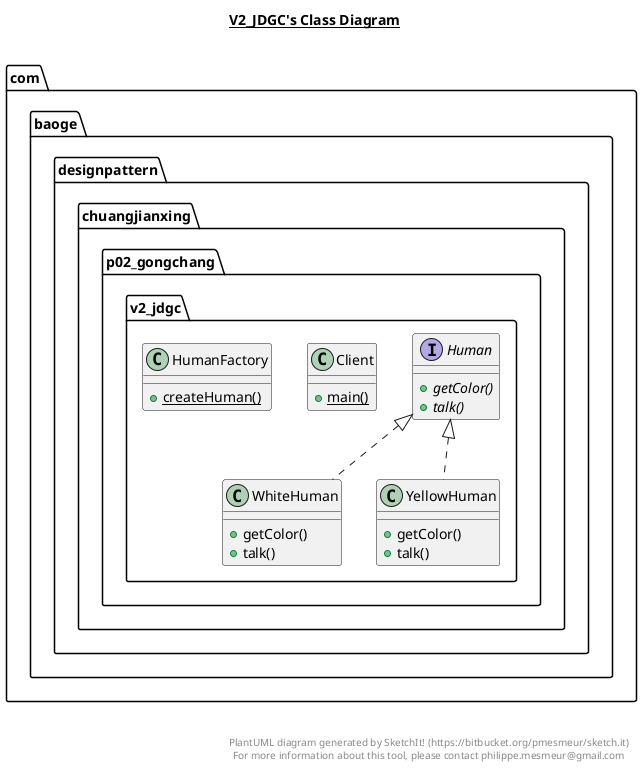 @startuml

title __V2_JDGC's Class Diagram__\n

  namespace com.baoge.designpattern {
    namespace chuangjianxing {
      namespace p02_gongchang.v2_jdgc {
        class com.baoge.designpattern.chuangjianxing.p02_gongchang.v2_jdgc.Client {
            {static} + main()
        }
      }
    }
  }
  

  namespace com.baoge.designpattern {
    namespace chuangjianxing {
      namespace p02_gongchang.v2_jdgc {
        interface com.baoge.designpattern.chuangjianxing.p02_gongchang.v2_jdgc.Human {
            {abstract} + getColor()
            {abstract} + talk()
        }
      }
    }
  }
  

  namespace com.baoge.designpattern {
    namespace chuangjianxing {
      namespace p02_gongchang.v2_jdgc {
        class com.baoge.designpattern.chuangjianxing.p02_gongchang.v2_jdgc.HumanFactory {
            {static} + createHuman()
        }
      }
    }
  }
  

  namespace com.baoge.designpattern {
    namespace chuangjianxing {
      namespace p02_gongchang.v2_jdgc {
        class com.baoge.designpattern.chuangjianxing.p02_gongchang.v2_jdgc.WhiteHuman {
            + getColor()
            + talk()
        }
      }
    }
  }
  

  namespace com.baoge.designpattern {
    namespace chuangjianxing {
      namespace p02_gongchang.v2_jdgc {
        class com.baoge.designpattern.chuangjianxing.p02_gongchang.v2_jdgc.YellowHuman {
            + getColor()
            + talk()
        }
      }
    }
  }
  

  com.baoge.designpattern.chuangjianxing.p02_gongchang.v2_jdgc.WhiteHuman .up.|> com.baoge.designpattern.chuangjianxing.p02_gongchang.v2_jdgc.Human
  com.baoge.designpattern.chuangjianxing.p02_gongchang.v2_jdgc.YellowHuman .up.|> com.baoge.designpattern.chuangjianxing.p02_gongchang.v2_jdgc.Human


right footer


PlantUML diagram generated by SketchIt! (https://bitbucket.org/pmesmeur/sketch.it)
For more information about this tool, please contact philippe.mesmeur@gmail.com
endfooter

@enduml
